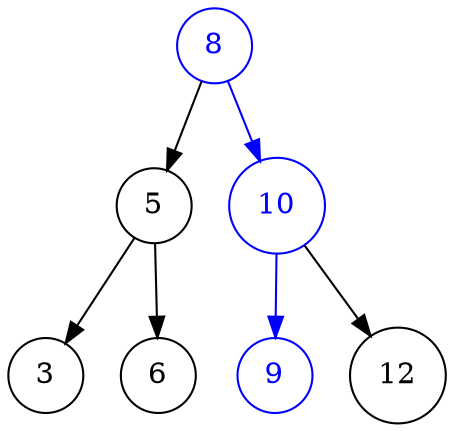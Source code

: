 digraph simple {
    node  [shape=circle]
    graph [ordering=out]

    8  [fontcolor=blue color=blue]
    10 [fontcolor=blue color=blue]
    9  [fontcolor=blue color=blue]

    8 -> 5
    8 -> 10 [color=blue]

    5 -> 3
    5 -> 6

    10 -> 9 [color=blue]
    10 -> 12
}
